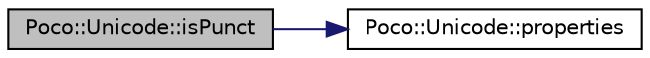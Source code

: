digraph "Poco::Unicode::isPunct"
{
 // LATEX_PDF_SIZE
  edge [fontname="Helvetica",fontsize="10",labelfontname="Helvetica",labelfontsize="10"];
  node [fontname="Helvetica",fontsize="10",shape=record];
  rankdir="LR";
  Node1 [label="Poco::Unicode::isPunct",height=0.2,width=0.4,color="black", fillcolor="grey75", style="filled", fontcolor="black",tooltip="Returns true iff the given character is a numeric character."];
  Node1 -> Node2 [color="midnightblue",fontsize="10",style="solid"];
  Node2 [label="Poco::Unicode::properties",height=0.2,width=0.4,color="black", fillcolor="white", style="filled",URL="$classPoco_1_1Unicode.html#adc54f696dec76a09f57b2e5cc838db55",tooltip=" "];
}
